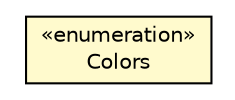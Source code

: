 #!/usr/local/bin/dot
#
# Class diagram 
# Generated by UMLGraph version 5.1 (http://www.umlgraph.org/)
#

digraph G {
	edge [fontname="Helvetica",fontsize=10,labelfontname="Helvetica",labelfontsize=10];
	node [fontname="Helvetica",fontsize=10,shape=plaintext];
	nodesep=0.25;
	ranksep=0.5;
	// edu.proz.checkers.client.view.Colors
	c2350 [label=<<table title="edu.proz.checkers.client.view.Colors" border="0" cellborder="1" cellspacing="0" cellpadding="2" port="p" bgcolor="lemonChiffon" href="./Colors.html">
		<tr><td><table border="0" cellspacing="0" cellpadding="1">
<tr><td align="center" balign="center"> &#171;enumeration&#187; </td></tr>
<tr><td align="center" balign="center"> Colors </td></tr>
		</table></td></tr>
		</table>>, fontname="Helvetica", fontcolor="black", fontsize=10.0];
}

